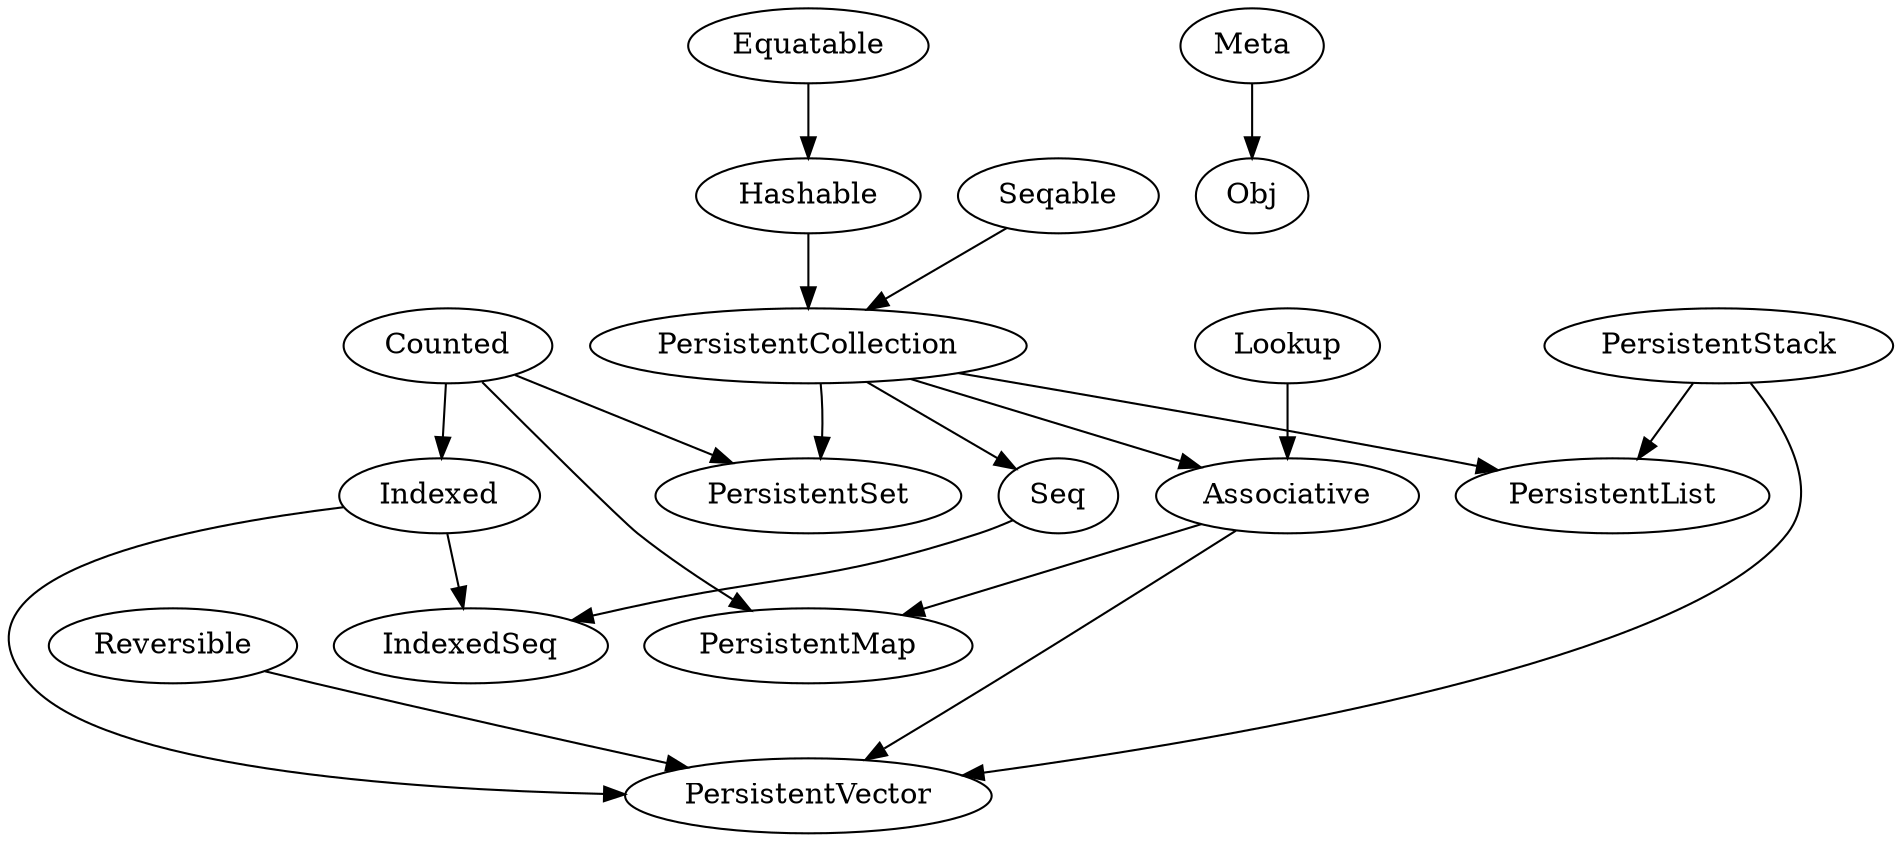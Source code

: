 digraph G {

	Equatable -> Hashable [weight=8];
	Hashable -> PersistentCollection [weight=8];
	PersistentCollection -> PersistentSet [weight=8, style="invis"];
	PersistentSet -> PersistentMap [weight=8, style="invis"];
	PersistentMap -> PersistentVector  [weight=8, style="invis"];
	Seqable -> PersistentCollection;
	PersistentCollection -> PersistentSet;
	PersistentCollection -> Seq;
	PersistentCollection -> PersistentList;
	PersistentCollection -> Associative;
	Counted -> Indexed;
	Indexed -> IndexedSeq;
	Seq -> IndexedSeq;
	Counted -> PersistentSet;
	Counted -> PersistentMap
	Lookup -> Associative;
	Associative -> PersistentMap;
	Associative -> PersistentVector;
	Reversible -> PersistentVector;
	Indexed -> PersistentVector;
	PersistentStack -> PersistentVector;
	PersistentStack	-> PersistentList;



	Meta -> Obj;
}